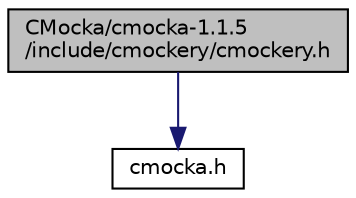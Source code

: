 digraph "CMocka/cmocka-1.1.5/include/cmockery/cmockery.h"
{
 // LATEX_PDF_SIZE
  edge [fontname="Helvetica",fontsize="10",labelfontname="Helvetica",labelfontsize="10"];
  node [fontname="Helvetica",fontsize="10",shape=record];
  Node1 [label="CMocka/cmocka-1.1.5\l/include/cmockery/cmockery.h",height=0.2,width=0.4,color="black", fillcolor="grey75", style="filled", fontcolor="black",tooltip=" "];
  Node1 -> Node2 [color="midnightblue",fontsize="10",style="solid",fontname="Helvetica"];
  Node2 [label="cmocka.h",height=0.2,width=0.4,color="black", fillcolor="white", style="filled",URL="$cmocka_8h.html",tooltip=" "];
}
